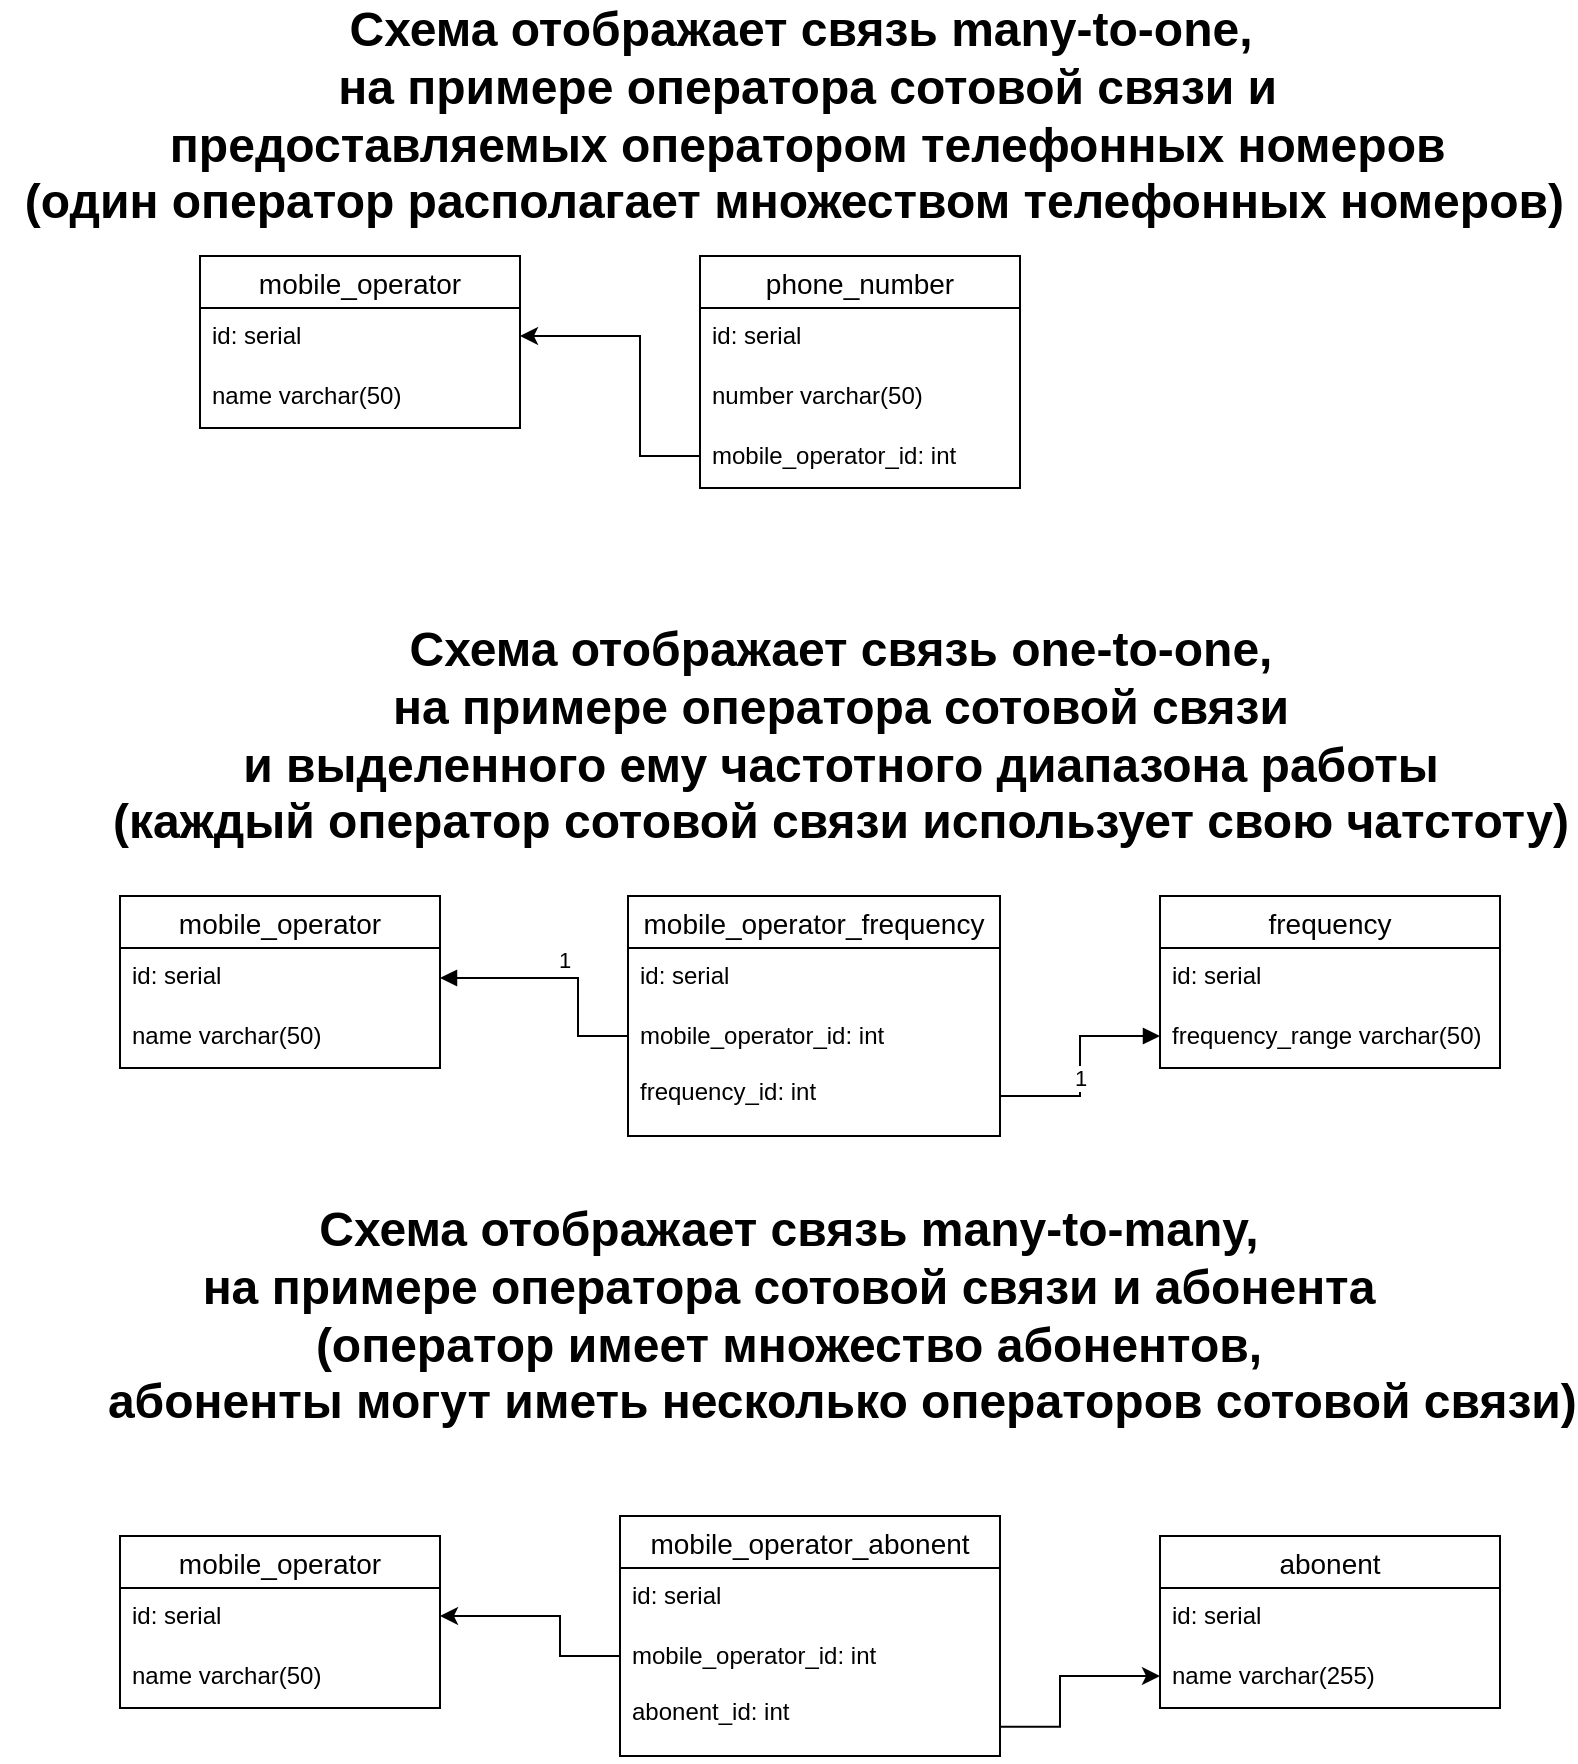 <mxfile version="15.4.0" type="device"><diagram id="9164wWDI-TieWyD0NCcB" name="Страница 1"><mxGraphModel dx="1086" dy="966" grid="1" gridSize="10" guides="1" tooltips="1" connect="1" arrows="1" fold="1" page="1" pageScale="1" pageWidth="827" pageHeight="1169" math="0" shadow="0"><root><mxCell id="0"/><mxCell id="1" parent="0"/><mxCell id="_meHlhgIg_7Op1PcIC40-1" value="mobile_operator" style="swimlane;fontStyle=0;childLayout=stackLayout;horizontal=1;startSize=26;horizontalStack=0;resizeParent=1;resizeParentMax=0;resizeLast=0;collapsible=1;marginBottom=0;align=center;fontSize=14;" parent="1" vertex="1"><mxGeometry x="120" y="160" width="160" height="86" as="geometry"/></mxCell><mxCell id="_meHlhgIg_7Op1PcIC40-2" value="id: serial" style="text;strokeColor=none;fillColor=none;spacingLeft=4;spacingRight=4;overflow=hidden;rotatable=0;points=[[0,0.5],[1,0.5]];portConstraint=eastwest;fontSize=12;" parent="_meHlhgIg_7Op1PcIC40-1" vertex="1"><mxGeometry y="26" width="160" height="30" as="geometry"/></mxCell><mxCell id="_meHlhgIg_7Op1PcIC40-3" value="name varchar(50)" style="text;strokeColor=none;fillColor=none;spacingLeft=4;spacingRight=4;overflow=hidden;rotatable=0;points=[[0,0.5],[1,0.5]];portConstraint=eastwest;fontSize=12;" parent="_meHlhgIg_7Op1PcIC40-1" vertex="1"><mxGeometry y="56" width="160" height="30" as="geometry"/></mxCell><mxCell id="_meHlhgIg_7Op1PcIC40-5" value="phone_number" style="swimlane;fontStyle=0;childLayout=stackLayout;horizontal=1;startSize=26;horizontalStack=0;resizeParent=1;resizeParentMax=0;resizeLast=0;collapsible=1;marginBottom=0;align=center;fontSize=14;" parent="1" vertex="1"><mxGeometry x="370" y="160" width="160" height="116" as="geometry"/></mxCell><mxCell id="_meHlhgIg_7Op1PcIC40-6" value="id: serial" style="text;strokeColor=none;fillColor=none;spacingLeft=4;spacingRight=4;overflow=hidden;rotatable=0;points=[[0,0.5],[1,0.5]];portConstraint=eastwest;fontSize=12;" parent="_meHlhgIg_7Op1PcIC40-5" vertex="1"><mxGeometry y="26" width="160" height="30" as="geometry"/></mxCell><mxCell id="_meHlhgIg_7Op1PcIC40-7" value="number varchar(50)" style="text;strokeColor=none;fillColor=none;spacingLeft=4;spacingRight=4;overflow=hidden;rotatable=0;points=[[0,0.5],[1,0.5]];portConstraint=eastwest;fontSize=12;" parent="_meHlhgIg_7Op1PcIC40-5" vertex="1"><mxGeometry y="56" width="160" height="30" as="geometry"/></mxCell><mxCell id="_meHlhgIg_7Op1PcIC40-8" value="mobile_operator_id: int " style="text;strokeColor=none;fillColor=none;spacingLeft=4;spacingRight=4;overflow=hidden;rotatable=0;points=[[0,0.5],[1,0.5]];portConstraint=eastwest;fontSize=12;" parent="_meHlhgIg_7Op1PcIC40-5" vertex="1"><mxGeometry y="86" width="160" height="30" as="geometry"/></mxCell><mxCell id="_meHlhgIg_7Op1PcIC40-9" value="" style="endArrow=classic;html=1;rounded=0;edgeStyle=orthogonalEdgeStyle;" parent="1" edge="1"><mxGeometry width="50" height="50" relative="1" as="geometry"><mxPoint x="370" y="260" as="sourcePoint"/><mxPoint x="280" y="200" as="targetPoint"/><Array as="points"><mxPoint x="340" y="260"/><mxPoint x="340" y="200"/></Array></mxGeometry></mxCell><mxCell id="_meHlhgIg_7Op1PcIC40-11" value="Схема отображает связь many-to-one,&lt;br&gt;&amp;nbsp;на примере оператора сотовой связи и&lt;br&gt;&amp;nbsp;предоставляемых оператором телефонных номеров&lt;br&gt;(один оператор располагает множеством телефонных номеров)&amp;nbsp;" style="text;strokeColor=none;fillColor=none;html=1;fontSize=24;fontStyle=1;verticalAlign=middle;align=center;" parent="1" vertex="1"><mxGeometry x="370" y="70" width="100" height="40" as="geometry"/></mxCell><mxCell id="_meHlhgIg_7Op1PcIC40-13" value="mobile_operator" style="swimlane;fontStyle=0;childLayout=stackLayout;horizontal=1;startSize=26;horizontalStack=0;resizeParent=1;resizeParentMax=0;resizeLast=0;collapsible=1;marginBottom=0;align=center;fontSize=14;" parent="1" vertex="1"><mxGeometry x="80" y="480" width="160" height="86" as="geometry"/></mxCell><mxCell id="_meHlhgIg_7Op1PcIC40-14" value="id: serial" style="text;strokeColor=none;fillColor=none;spacingLeft=4;spacingRight=4;overflow=hidden;rotatable=0;points=[[0,0.5],[1,0.5]];portConstraint=eastwest;fontSize=12;" parent="_meHlhgIg_7Op1PcIC40-13" vertex="1"><mxGeometry y="26" width="160" height="30" as="geometry"/></mxCell><mxCell id="_meHlhgIg_7Op1PcIC40-15" value="name varchar(50)" style="text;strokeColor=none;fillColor=none;spacingLeft=4;spacingRight=4;overflow=hidden;rotatable=0;points=[[0,0.5],[1,0.5]];portConstraint=eastwest;fontSize=12;" parent="_meHlhgIg_7Op1PcIC40-13" vertex="1"><mxGeometry y="56" width="160" height="30" as="geometry"/></mxCell><mxCell id="_meHlhgIg_7Op1PcIC40-16" value="frequency" style="swimlane;fontStyle=0;childLayout=stackLayout;horizontal=1;startSize=26;horizontalStack=0;resizeParent=1;resizeParentMax=0;resizeLast=0;collapsible=1;marginBottom=0;align=center;fontSize=14;" parent="1" vertex="1"><mxGeometry x="600" y="480" width="170" height="86" as="geometry"/></mxCell><mxCell id="_meHlhgIg_7Op1PcIC40-17" value="id: serial" style="text;strokeColor=none;fillColor=none;spacingLeft=4;spacingRight=4;overflow=hidden;rotatable=0;points=[[0,0.5],[1,0.5]];portConstraint=eastwest;fontSize=12;" parent="_meHlhgIg_7Op1PcIC40-16" vertex="1"><mxGeometry y="26" width="170" height="30" as="geometry"/></mxCell><mxCell id="_meHlhgIg_7Op1PcIC40-18" value="frequency_range varchar(50)" style="text;strokeColor=none;fillColor=none;spacingLeft=4;spacingRight=4;overflow=hidden;rotatable=0;points=[[0,0.5],[1,0.5]];portConstraint=eastwest;fontSize=12;" parent="_meHlhgIg_7Op1PcIC40-16" vertex="1"><mxGeometry y="56" width="170" height="30" as="geometry"/></mxCell><mxCell id="_meHlhgIg_7Op1PcIC40-19" value="mobile_operator_frequency" style="swimlane;fontStyle=0;childLayout=stackLayout;horizontal=1;startSize=26;horizontalStack=0;resizeParent=1;resizeParentMax=0;resizeLast=0;collapsible=1;marginBottom=0;align=center;fontSize=14;" parent="1" vertex="1"><mxGeometry x="334" y="480" width="186" height="120" as="geometry"><mxRectangle x="334" y="450" width="200" height="26" as="alternateBounds"/></mxGeometry></mxCell><mxCell id="_meHlhgIg_7Op1PcIC40-20" value="id: serial" style="text;strokeColor=none;fillColor=none;spacingLeft=4;spacingRight=4;overflow=hidden;rotatable=0;points=[[0,0.5],[1,0.5]];portConstraint=eastwest;fontSize=12;" parent="_meHlhgIg_7Op1PcIC40-19" vertex="1"><mxGeometry y="26" width="186" height="30" as="geometry"/></mxCell><mxCell id="_meHlhgIg_7Op1PcIC40-22" value="mobile_operator_id: int &#10;&#10;frequency_id: int&#10;" style="text;strokeColor=none;fillColor=none;spacingLeft=4;spacingRight=4;overflow=hidden;rotatable=0;points=[[0,0.5],[1,0.5]];portConstraint=eastwest;fontSize=12;" parent="_meHlhgIg_7Op1PcIC40-19" vertex="1"><mxGeometry y="56" width="186" height="64" as="geometry"/></mxCell><mxCell id="_meHlhgIg_7Op1PcIC40-26" value="Схема отображает связь one-to-one,&lt;br&gt;на примере оператора сотовой связи &lt;br&gt;и выделенного ему частотного диапазона работы&lt;br&gt;(каждый оператор сотовой связи использует свою чатстоту)" style="text;strokeColor=none;fillColor=none;html=1;fontSize=24;fontStyle=1;verticalAlign=middle;align=center;" parent="1" vertex="1"><mxGeometry x="390" y="380" width="100" height="40" as="geometry"/></mxCell><mxCell id="_meHlhgIg_7Op1PcIC40-29" value="Схема отображает связь many-to-many,&lt;br&gt;на примере оператора сотовой связи и абонента&lt;br&gt;(оператор имеет множество абонентов, &lt;br&gt;&lt;span style=&quot;white-space: pre&quot;&gt;&#9;&lt;/span&gt;абоненты могут иметь несколько операторов сотовой связи)" style="text;strokeColor=none;fillColor=none;html=1;fontSize=24;fontStyle=1;verticalAlign=middle;align=center;" parent="1" vertex="1"><mxGeometry x="364" y="670" width="100" height="40" as="geometry"/></mxCell><mxCell id="_meHlhgIg_7Op1PcIC40-30" value="mobile_operator" style="swimlane;fontStyle=0;childLayout=stackLayout;horizontal=1;startSize=26;horizontalStack=0;resizeParent=1;resizeParentMax=0;resizeLast=0;collapsible=1;marginBottom=0;align=center;fontSize=14;" parent="1" vertex="1"><mxGeometry x="80" y="800" width="160" height="86" as="geometry"/></mxCell><mxCell id="_meHlhgIg_7Op1PcIC40-31" value="id: serial" style="text;strokeColor=none;fillColor=none;spacingLeft=4;spacingRight=4;overflow=hidden;rotatable=0;points=[[0,0.5],[1,0.5]];portConstraint=eastwest;fontSize=12;" parent="_meHlhgIg_7Op1PcIC40-30" vertex="1"><mxGeometry y="26" width="160" height="30" as="geometry"/></mxCell><mxCell id="_meHlhgIg_7Op1PcIC40-32" value="" style="endArrow=classic;html=1;rounded=0;edgeStyle=orthogonalEdgeStyle;exitX=0.001;exitY=0.216;exitDx=0;exitDy=0;exitPerimeter=0;" parent="_meHlhgIg_7Op1PcIC40-30" edge="1"><mxGeometry width="50" height="50" relative="1" as="geometry"><mxPoint x="250" y="70" as="sourcePoint"/><mxPoint x="160" y="40" as="targetPoint"/><Array as="points"><mxPoint x="250" y="60"/><mxPoint x="220" y="60"/><mxPoint x="220" y="40"/></Array></mxGeometry></mxCell><mxCell id="_meHlhgIg_7Op1PcIC40-33" value="name varchar(50)" style="text;strokeColor=none;fillColor=none;spacingLeft=4;spacingRight=4;overflow=hidden;rotatable=0;points=[[0,0.5],[1,0.5]];portConstraint=eastwest;fontSize=12;" parent="_meHlhgIg_7Op1PcIC40-30" vertex="1"><mxGeometry y="56" width="160" height="30" as="geometry"/></mxCell><mxCell id="_meHlhgIg_7Op1PcIC40-34" value="mobile_operator_abonent" style="swimlane;fontStyle=0;childLayout=stackLayout;horizontal=1;startSize=26;horizontalStack=0;resizeParent=1;resizeParentMax=0;resizeLast=0;collapsible=1;marginBottom=0;align=center;fontSize=14;" parent="1" vertex="1"><mxGeometry x="330" y="790" width="190" height="120" as="geometry"><mxRectangle x="334" y="450" width="200" height="26" as="alternateBounds"/></mxGeometry></mxCell><mxCell id="_meHlhgIg_7Op1PcIC40-35" value="id: serial" style="text;strokeColor=none;fillColor=none;spacingLeft=4;spacingRight=4;overflow=hidden;rotatable=0;points=[[0,0.5],[1,0.5]];portConstraint=eastwest;fontSize=12;" parent="_meHlhgIg_7Op1PcIC40-34" vertex="1"><mxGeometry y="26" width="190" height="30" as="geometry"/></mxCell><mxCell id="_meHlhgIg_7Op1PcIC40-36" value="mobile_operator_id: int &#10;&#10;abonent_id: int&#10;" style="text;strokeColor=none;fillColor=none;spacingLeft=4;spacingRight=4;overflow=hidden;rotatable=0;points=[[0,0.5],[1,0.5]];portConstraint=eastwest;fontSize=12;" parent="_meHlhgIg_7Op1PcIC40-34" vertex="1"><mxGeometry y="56" width="190" height="64" as="geometry"/></mxCell><mxCell id="_meHlhgIg_7Op1PcIC40-37" value="abonent" style="swimlane;fontStyle=0;childLayout=stackLayout;horizontal=1;startSize=26;horizontalStack=0;resizeParent=1;resizeParentMax=0;resizeLast=0;collapsible=1;marginBottom=0;align=center;fontSize=14;" parent="1" vertex="1"><mxGeometry x="600" y="800" width="170" height="86" as="geometry"/></mxCell><mxCell id="_meHlhgIg_7Op1PcIC40-38" value="id: serial" style="text;strokeColor=none;fillColor=none;spacingLeft=4;spacingRight=4;overflow=hidden;rotatable=0;points=[[0,0.5],[1,0.5]];portConstraint=eastwest;fontSize=12;" parent="_meHlhgIg_7Op1PcIC40-37" vertex="1"><mxGeometry y="26" width="170" height="30" as="geometry"/></mxCell><mxCell id="_meHlhgIg_7Op1PcIC40-39" value="name varchar(255)" style="text;strokeColor=none;fillColor=none;spacingLeft=4;spacingRight=4;overflow=hidden;rotatable=0;points=[[0,0.5],[1,0.5]];portConstraint=eastwest;fontSize=12;" parent="_meHlhgIg_7Op1PcIC40-37" vertex="1"><mxGeometry y="56" width="170" height="30" as="geometry"/></mxCell><mxCell id="_meHlhgIg_7Op1PcIC40-40" value="" style="endArrow=classic;html=1;rounded=0;edgeStyle=orthogonalEdgeStyle;exitX=1.002;exitY=0.694;exitDx=0;exitDy=0;exitPerimeter=0;" parent="1" edge="1"><mxGeometry width="50" height="50" relative="1" as="geometry"><mxPoint x="520.372" y="895.416" as="sourcePoint"/><mxPoint x="600" y="870" as="targetPoint"/><Array as="points"><mxPoint x="550" y="895"/><mxPoint x="550" y="870"/></Array></mxGeometry></mxCell><mxCell id="_meHlhgIg_7Op1PcIC40-50" value="1" style="html=1;verticalAlign=bottom;endArrow=block;rounded=0;edgeStyle=orthogonalEdgeStyle;" parent="1" edge="1"><mxGeometry width="80" relative="1" as="geometry"><mxPoint x="520" y="550" as="sourcePoint"/><mxPoint x="600" y="550" as="targetPoint"/><Array as="points"><mxPoint x="520" y="580"/><mxPoint x="560" y="580"/><mxPoint x="560" y="550"/></Array><mxPoint as="offset"/></mxGeometry></mxCell><mxCell id="_meHlhgIg_7Op1PcIC40-51" value="1" style="html=1;verticalAlign=bottom;endArrow=block;rounded=0;edgeStyle=orthogonalEdgeStyle;entryX=1;entryY=0.5;entryDx=0;entryDy=0;" parent="1" target="_meHlhgIg_7Op1PcIC40-14" edge="1"><mxGeometry width="80" relative="1" as="geometry"><mxPoint x="334" y="550" as="sourcePoint"/><mxPoint x="284" y="550" as="targetPoint"/><Array as="points"><mxPoint x="309" y="550"/><mxPoint x="309" y="521"/></Array></mxGeometry></mxCell></root></mxGraphModel></diagram></mxfile>